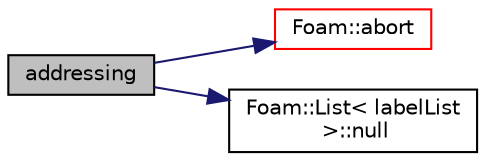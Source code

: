 digraph "addressing"
{
  bgcolor="transparent";
  edge [fontname="Helvetica",fontsize="10",labelfontname="Helvetica",labelfontsize="10"];
  node [fontname="Helvetica",fontsize="10",shape=record];
  rankdir="LR";
  Node189 [label="addressing",height=0.2,width=0.4,color="black", fillcolor="grey75", style="filled", fontcolor="black"];
  Node189 -> Node190 [color="midnightblue",fontsize="10",style="solid",fontname="Helvetica"];
  Node190 [label="Foam::abort",height=0.2,width=0.4,color="red",URL="$a21851.html#a447107a607d03e417307c203fa5fb44b"];
  Node189 -> Node235 [color="midnightblue",fontsize="10",style="solid",fontname="Helvetica"];
  Node235 [label="Foam::List\< labelList\l \>::null",height=0.2,width=0.4,color="black",URL="$a26833.html#ad5ee24889eb8a08fa0e571cfc8063c7f",tooltip="Return a null List. "];
}
